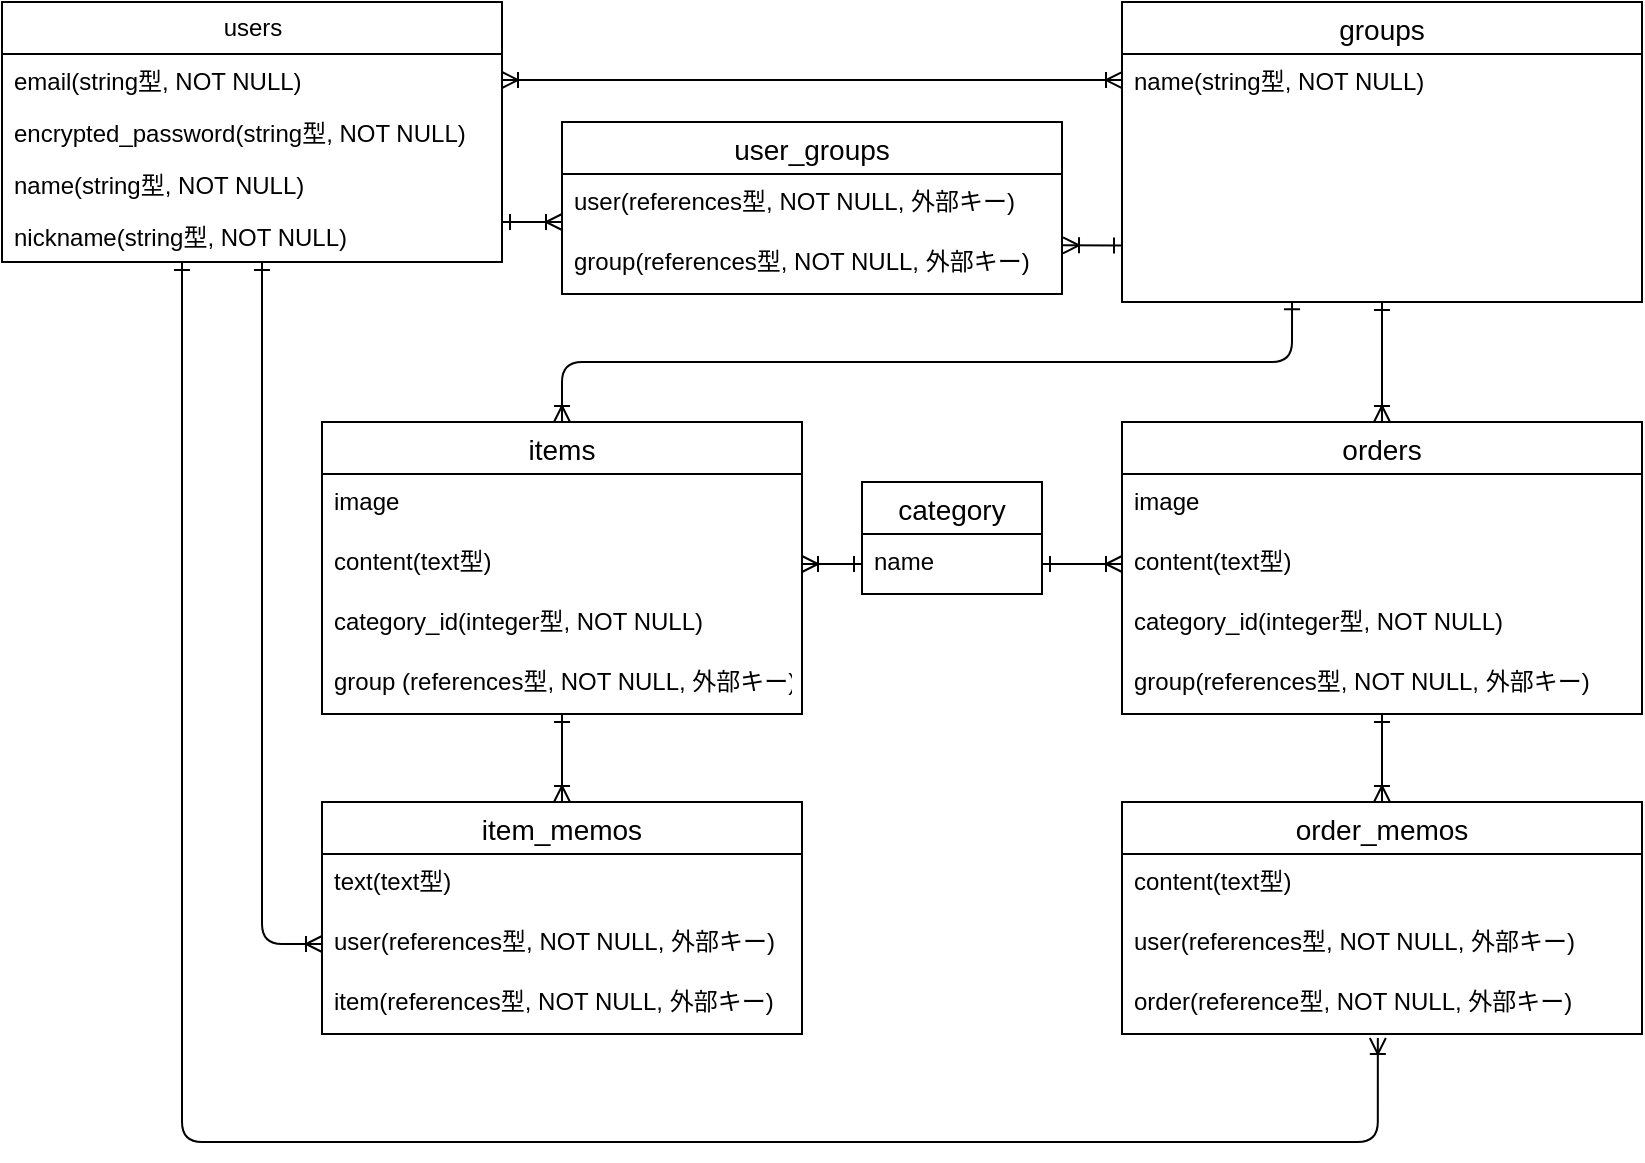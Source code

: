 <mxfile>
    <diagram id="Yd5yIPwdDetNlnfdBi-N" name="ページ1">
        <mxGraphModel dx="278" dy="362" grid="1" gridSize="10" guides="1" tooltips="1" connect="1" arrows="1" fold="1" page="1" pageScale="1" pageWidth="1169" pageHeight="827" math="0" shadow="0">
            <root>
                <mxCell id="0"/>
                <mxCell id="1" parent="0"/>
                <mxCell id="33" value="users" style="swimlane;fontStyle=0;childLayout=stackLayout;horizontal=1;startSize=26;fillColor=none;horizontalStack=0;resizeParent=1;resizeParentMax=0;resizeLast=0;collapsible=1;marginBottom=0;html=1;" parent="1" vertex="1">
                    <mxGeometry x="40" y="40" width="250" height="130" as="geometry"/>
                </mxCell>
                <mxCell id="37" value="email(string型, NOT NULL)" style="text;strokeColor=none;fillColor=none;align=left;verticalAlign=top;spacingLeft=4;spacingRight=4;overflow=hidden;rotatable=0;points=[[0,0.5],[1,0.5]];portConstraint=eastwest;whiteSpace=wrap;html=1;" parent="33" vertex="1">
                    <mxGeometry y="26" width="250" height="26" as="geometry"/>
                </mxCell>
                <mxCell id="38" value="encrypted_password(string型, NOT NULL)" style="text;strokeColor=none;fillColor=none;align=left;verticalAlign=top;spacingLeft=4;spacingRight=4;overflow=hidden;rotatable=0;points=[[0,0.5],[1,0.5]];portConstraint=eastwest;whiteSpace=wrap;html=1;" parent="33" vertex="1">
                    <mxGeometry y="52" width="250" height="26" as="geometry"/>
                </mxCell>
                <mxCell id="36" value="name(string型, NOT NULL)" style="text;strokeColor=none;fillColor=none;align=left;verticalAlign=top;spacingLeft=4;spacingRight=4;overflow=hidden;rotatable=0;points=[[0,0.5],[1,0.5]];portConstraint=eastwest;whiteSpace=wrap;html=1;" parent="33" vertex="1">
                    <mxGeometry y="78" width="250" height="26" as="geometry"/>
                </mxCell>
                <mxCell id="39" value="nickname(string型, NOT NULL)" style="text;strokeColor=none;fillColor=none;align=left;verticalAlign=top;spacingLeft=4;spacingRight=4;overflow=hidden;rotatable=0;points=[[0,0.5],[1,0.5]];portConstraint=eastwest;whiteSpace=wrap;html=1;" parent="33" vertex="1">
                    <mxGeometry y="104" width="250" height="26" as="geometry"/>
                </mxCell>
                <mxCell id="40" value="user_groups" style="swimlane;fontStyle=0;childLayout=stackLayout;horizontal=1;startSize=26;horizontalStack=0;resizeParent=1;resizeParentMax=0;resizeLast=0;collapsible=1;marginBottom=0;align=center;fontSize=14;" parent="1" vertex="1">
                    <mxGeometry x="320" y="100" width="250" height="86" as="geometry"/>
                </mxCell>
                <mxCell id="41" value="user(references型, NOT NULL, 外部キー)" style="text;strokeColor=none;fillColor=none;spacingLeft=4;spacingRight=4;overflow=hidden;rotatable=0;points=[[0,0.5],[1,0.5]];portConstraint=eastwest;fontSize=12;" parent="40" vertex="1">
                    <mxGeometry y="26" width="250" height="30" as="geometry"/>
                </mxCell>
                <mxCell id="42" value="group(references型, NOT NULL, 外部キー)" style="text;strokeColor=none;fillColor=none;spacingLeft=4;spacingRight=4;overflow=hidden;rotatable=0;points=[[0,0.5],[1,0.5]];portConstraint=eastwest;fontSize=12;" parent="40" vertex="1">
                    <mxGeometry y="56" width="250" height="30" as="geometry"/>
                </mxCell>
                <mxCell id="44" value="groups" style="swimlane;fontStyle=0;childLayout=stackLayout;horizontal=1;startSize=26;horizontalStack=0;resizeParent=1;resizeParentMax=0;resizeLast=0;collapsible=1;marginBottom=0;align=center;fontSize=14;" parent="1" vertex="1">
                    <mxGeometry x="600" y="40" width="260" height="150" as="geometry"/>
                </mxCell>
                <mxCell id="46" value="name(string型, NOT NULL)" style="text;strokeColor=none;fillColor=none;spacingLeft=4;spacingRight=4;overflow=hidden;rotatable=0;points=[[0,0.5],[1,0.5]];portConstraint=eastwest;fontSize=12;" parent="44" vertex="1">
                    <mxGeometry y="26" width="260" height="124" as="geometry"/>
                </mxCell>
                <mxCell id="65" style="edgeStyle=entityRelationEdgeStyle;html=1;exitX=1;exitY=0.5;exitDx=0;exitDy=0;entryX=0;entryY=0.105;entryDx=0;entryDy=0;entryPerimeter=0;startArrow=ERoneToMany;startFill=0;endArrow=ERoneToMany;endFill=0;" parent="1" source="37" target="46" edge="1">
                    <mxGeometry relative="1" as="geometry"/>
                </mxCell>
                <mxCell id="122" value="" style="edgeStyle=none;html=1;startArrow=ERoneToMany;startFill=0;endArrow=ERone;endFill=0;exitX=0.5;exitY=0;exitDx=0;exitDy=0;" parent="1" source="66" target="46" edge="1">
                    <mxGeometry relative="1" as="geometry"/>
                </mxCell>
                <mxCell id="66" value="orders" style="swimlane;fontStyle=0;childLayout=stackLayout;horizontal=1;startSize=26;horizontalStack=0;resizeParent=1;resizeParentMax=0;resizeLast=0;collapsible=1;marginBottom=0;align=center;fontSize=14;" parent="1" vertex="1">
                    <mxGeometry x="600" y="250" width="260" height="146" as="geometry"/>
                </mxCell>
                <mxCell id="67" value="image" style="text;strokeColor=none;fillColor=none;spacingLeft=4;spacingRight=4;overflow=hidden;rotatable=0;points=[[0,0.5],[1,0.5]];portConstraint=eastwest;fontSize=12;" parent="66" vertex="1">
                    <mxGeometry y="26" width="260" height="30" as="geometry"/>
                </mxCell>
                <mxCell id="68" value="content(text型)" style="text;strokeColor=none;fillColor=none;spacingLeft=4;spacingRight=4;overflow=hidden;rotatable=0;points=[[0,0.5],[1,0.5]];portConstraint=eastwest;fontSize=12;" parent="66" vertex="1">
                    <mxGeometry y="56" width="260" height="30" as="geometry"/>
                </mxCell>
                <mxCell id="73" value="category_id(integer型, NOT NULL)&#10;" style="text;strokeColor=none;fillColor=none;spacingLeft=4;spacingRight=4;overflow=hidden;rotatable=0;points=[[0,0.5],[1,0.5]];portConstraint=eastwest;fontSize=12;" parent="66" vertex="1">
                    <mxGeometry y="86" width="260" height="30" as="geometry"/>
                </mxCell>
                <mxCell id="69" value="group(references型, NOT NULL, 外部キー)" style="text;strokeColor=none;fillColor=none;spacingLeft=4;spacingRight=4;overflow=hidden;rotatable=0;points=[[0,0.5],[1,0.5]];portConstraint=eastwest;fontSize=12;" parent="66" vertex="1">
                    <mxGeometry y="116" width="260" height="30" as="geometry"/>
                </mxCell>
                <mxCell id="123" value="" style="edgeStyle=none;html=1;startArrow=ERoneToMany;startFill=0;endArrow=ERone;endFill=0;" parent="1" source="86" target="69" edge="1">
                    <mxGeometry relative="1" as="geometry"/>
                </mxCell>
                <mxCell id="86" value="order_memos" style="swimlane;fontStyle=0;childLayout=stackLayout;horizontal=1;startSize=26;horizontalStack=0;resizeParent=1;resizeParentMax=0;resizeLast=0;collapsible=1;marginBottom=0;align=center;fontSize=14;" parent="1" vertex="1">
                    <mxGeometry x="600" y="440" width="260" height="116" as="geometry"/>
                </mxCell>
                <mxCell id="87" value="content(text型)" style="text;strokeColor=none;fillColor=none;spacingLeft=4;spacingRight=4;overflow=hidden;rotatable=0;points=[[0,0.5],[1,0.5]];portConstraint=eastwest;fontSize=12;" parent="86" vertex="1">
                    <mxGeometry y="26" width="260" height="30" as="geometry"/>
                </mxCell>
                <mxCell id="88" value="user(references型, NOT NULL, 外部キー)" style="text;strokeColor=none;fillColor=none;spacingLeft=4;spacingRight=4;overflow=hidden;rotatable=0;points=[[0,0.5],[1,0.5]];portConstraint=eastwest;fontSize=12;" parent="86" vertex="1">
                    <mxGeometry y="56" width="260" height="30" as="geometry"/>
                </mxCell>
                <mxCell id="89" value="order(reference型, NOT NULL, 外部キー)" style="text;strokeColor=none;fillColor=none;spacingLeft=4;spacingRight=4;overflow=hidden;rotatable=0;points=[[0,0.5],[1,0.5]];portConstraint=eastwest;fontSize=12;" parent="86" vertex="1">
                    <mxGeometry y="86" width="260" height="30" as="geometry"/>
                </mxCell>
                <mxCell id="80" value="category" style="swimlane;fontStyle=0;childLayout=stackLayout;horizontal=1;startSize=26;horizontalStack=0;resizeParent=1;resizeParentMax=0;resizeLast=0;collapsible=1;marginBottom=0;align=center;fontSize=14;" parent="1" vertex="1">
                    <mxGeometry x="470" y="280" width="90" height="56" as="geometry"/>
                </mxCell>
                <mxCell id="81" value="name" style="text;strokeColor=none;fillColor=none;spacingLeft=4;spacingRight=4;overflow=hidden;rotatable=0;points=[[0,0.5],[1,0.5]];portConstraint=eastwest;fontSize=12;" parent="80" vertex="1">
                    <mxGeometry y="26" width="90" height="30" as="geometry"/>
                </mxCell>
                <mxCell id="74" value="items" style="swimlane;fontStyle=0;childLayout=stackLayout;horizontal=1;startSize=26;horizontalStack=0;resizeParent=1;resizeParentMax=0;resizeLast=0;collapsible=1;marginBottom=0;align=center;fontSize=14;" parent="1" vertex="1">
                    <mxGeometry x="200" y="250" width="240" height="146" as="geometry"/>
                </mxCell>
                <mxCell id="75" value="image" style="text;strokeColor=none;fillColor=none;spacingLeft=4;spacingRight=4;overflow=hidden;rotatable=0;points=[[0,0.5],[1,0.5]];portConstraint=eastwest;fontSize=12;" parent="74" vertex="1">
                    <mxGeometry y="26" width="240" height="30" as="geometry"/>
                </mxCell>
                <mxCell id="76" value="content(text型)" style="text;strokeColor=none;fillColor=none;spacingLeft=4;spacingRight=4;overflow=hidden;rotatable=0;points=[[0,0.5],[1,0.5]];portConstraint=eastwest;fontSize=12;" parent="74" vertex="1">
                    <mxGeometry y="56" width="240" height="30" as="geometry"/>
                </mxCell>
                <mxCell id="77" value="category_id(integer型, NOT NULL)" style="text;strokeColor=none;fillColor=none;spacingLeft=4;spacingRight=4;overflow=hidden;rotatable=0;points=[[0,0.5],[1,0.5]];portConstraint=eastwest;fontSize=12;" parent="74" vertex="1">
                    <mxGeometry y="86" width="240" height="30" as="geometry"/>
                </mxCell>
                <mxCell id="78" value="group (references型, NOT NULL, 外部キー)" style="text;strokeColor=none;fillColor=none;spacingLeft=4;spacingRight=4;overflow=hidden;rotatable=0;points=[[0,0.5],[1,0.5]];portConstraint=eastwest;fontSize=12;" parent="74" vertex="1">
                    <mxGeometry y="116" width="240" height="30" as="geometry"/>
                </mxCell>
                <mxCell id="121" value="" style="edgeStyle=none;html=1;startArrow=ERoneToMany;startFill=0;endArrow=ERone;endFill=0;" parent="1" source="90" target="78" edge="1">
                    <mxGeometry relative="1" as="geometry"/>
                </mxCell>
                <mxCell id="90" value="item_memos" style="swimlane;fontStyle=0;childLayout=stackLayout;horizontal=1;startSize=26;horizontalStack=0;resizeParent=1;resizeParentMax=0;resizeLast=0;collapsible=1;marginBottom=0;align=center;fontSize=14;" parent="1" vertex="1">
                    <mxGeometry x="200" y="440" width="240" height="116" as="geometry"/>
                </mxCell>
                <mxCell id="91" value="text(text型)" style="text;strokeColor=none;fillColor=none;spacingLeft=4;spacingRight=4;overflow=hidden;rotatable=0;points=[[0,0.5],[1,0.5]];portConstraint=eastwest;fontSize=12;" parent="90" vertex="1">
                    <mxGeometry y="26" width="240" height="30" as="geometry"/>
                </mxCell>
                <mxCell id="92" value="user(references型, NOT NULL, 外部キー)" style="text;strokeColor=none;fillColor=none;spacingLeft=4;spacingRight=4;overflow=hidden;rotatable=0;points=[[0,0.5],[1,0.5]];portConstraint=eastwest;fontSize=12;" parent="90" vertex="1">
                    <mxGeometry y="56" width="240" height="30" as="geometry"/>
                </mxCell>
                <mxCell id="93" value="item(references型, NOT NULL, 外部キー)" style="text;strokeColor=none;fillColor=none;spacingLeft=4;spacingRight=4;overflow=hidden;rotatable=0;points=[[0,0.5],[1,0.5]];portConstraint=eastwest;fontSize=12;" parent="90" vertex="1">
                    <mxGeometry y="86" width="240" height="30" as="geometry"/>
                </mxCell>
                <mxCell id="102" style="edgeStyle=orthogonalEdgeStyle;html=1;startArrow=ERoneToMany;startFill=0;endArrow=ERone;endFill=0;exitX=0.492;exitY=1.067;exitDx=0;exitDy=0;exitPerimeter=0;" parent="1" source="89" edge="1">
                    <mxGeometry relative="1" as="geometry">
                        <mxPoint x="130" y="170" as="targetPoint"/>
                        <Array as="points">
                            <mxPoint x="728" y="610"/>
                            <mxPoint x="130" y="610"/>
                        </Array>
                        <mxPoint x="728" y="560" as="sourcePoint"/>
                    </mxGeometry>
                </mxCell>
                <mxCell id="105" style="edgeStyle=orthogonalEdgeStyle;html=1;exitX=1;exitY=0.5;exitDx=0;exitDy=0;entryX=0;entryY=0.5;entryDx=0;entryDy=0;startArrow=ERone;startFill=0;endArrow=ERoneToMany;endFill=0;" parent="1" source="81" target="68" edge="1">
                    <mxGeometry relative="1" as="geometry"/>
                </mxCell>
                <mxCell id="106" style="edgeStyle=orthogonalEdgeStyle;html=1;exitX=0;exitY=0.5;exitDx=0;exitDy=0;entryX=1;entryY=0.5;entryDx=0;entryDy=0;startArrow=ERone;startFill=0;endArrow=ERoneToMany;endFill=0;" parent="1" source="81" target="76" edge="1">
                    <mxGeometry relative="1" as="geometry"/>
                </mxCell>
                <mxCell id="109" style="edgeStyle=orthogonalEdgeStyle;html=1;startArrow=ERone;startFill=0;endArrow=ERoneToMany;endFill=0;entryX=0;entryY=0.5;entryDx=0;entryDy=0;" parent="1" target="92" edge="1">
                    <mxGeometry relative="1" as="geometry">
                        <mxPoint x="170" y="170" as="sourcePoint"/>
                        <Array as="points">
                            <mxPoint x="170" y="511"/>
                        </Array>
                    </mxGeometry>
                </mxCell>
                <mxCell id="111" style="html=1;exitX=0;exitY=0.772;exitDx=0;exitDy=0;startArrow=ERone;startFill=0;endArrow=ERoneToMany;endFill=0;entryX=1.002;entryY=0.189;entryDx=0;entryDy=0;entryPerimeter=0;exitPerimeter=0;" parent="1" source="46" target="42" edge="1">
                    <mxGeometry relative="1" as="geometry">
                        <mxPoint x="570.5" y="171" as="sourcePoint"/>
                    </mxGeometry>
                </mxCell>
                <mxCell id="117" style="edgeStyle=orthogonalEdgeStyle;html=1;exitX=0.327;exitY=0.997;exitDx=0;exitDy=0;entryX=0.5;entryY=0;entryDx=0;entryDy=0;startArrow=ERone;startFill=0;endArrow=ERoneToMany;endFill=0;exitPerimeter=0;" parent="1" source="46" target="74" edge="1">
                    <mxGeometry relative="1" as="geometry"/>
                </mxCell>
                <mxCell id="128" value="" style="edgeStyle=none;html=1;startArrow=ERoneToMany;startFill=0;endArrow=ERone;endFill=0;" parent="1" edge="1">
                    <mxGeometry relative="1" as="geometry">
                        <mxPoint x="320" y="150" as="sourcePoint"/>
                        <mxPoint x="290" y="150" as="targetPoint"/>
                    </mxGeometry>
                </mxCell>
            </root>
        </mxGraphModel>
    </diagram>
</mxfile>